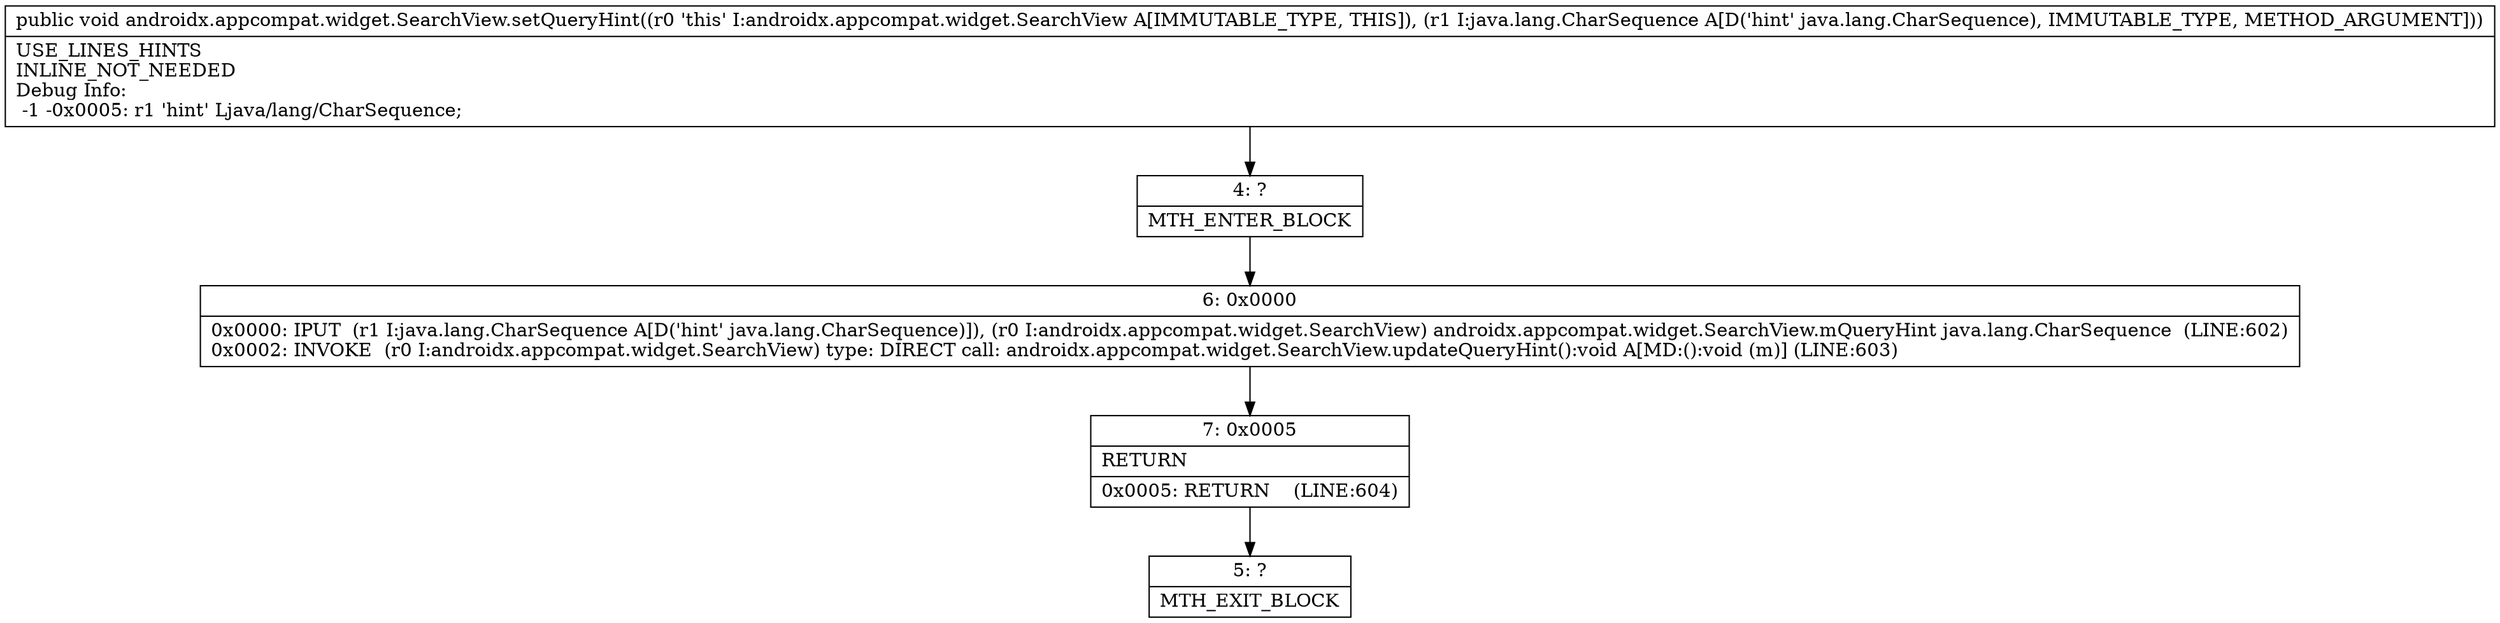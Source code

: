 digraph "CFG forandroidx.appcompat.widget.SearchView.setQueryHint(Ljava\/lang\/CharSequence;)V" {
Node_4 [shape=record,label="{4\:\ ?|MTH_ENTER_BLOCK\l}"];
Node_6 [shape=record,label="{6\:\ 0x0000|0x0000: IPUT  (r1 I:java.lang.CharSequence A[D('hint' java.lang.CharSequence)]), (r0 I:androidx.appcompat.widget.SearchView) androidx.appcompat.widget.SearchView.mQueryHint java.lang.CharSequence  (LINE:602)\l0x0002: INVOKE  (r0 I:androidx.appcompat.widget.SearchView) type: DIRECT call: androidx.appcompat.widget.SearchView.updateQueryHint():void A[MD:():void (m)] (LINE:603)\l}"];
Node_7 [shape=record,label="{7\:\ 0x0005|RETURN\l|0x0005: RETURN    (LINE:604)\l}"];
Node_5 [shape=record,label="{5\:\ ?|MTH_EXIT_BLOCK\l}"];
MethodNode[shape=record,label="{public void androidx.appcompat.widget.SearchView.setQueryHint((r0 'this' I:androidx.appcompat.widget.SearchView A[IMMUTABLE_TYPE, THIS]), (r1 I:java.lang.CharSequence A[D('hint' java.lang.CharSequence), IMMUTABLE_TYPE, METHOD_ARGUMENT]))  | USE_LINES_HINTS\lINLINE_NOT_NEEDED\lDebug Info:\l  \-1 \-0x0005: r1 'hint' Ljava\/lang\/CharSequence;\l}"];
MethodNode -> Node_4;Node_4 -> Node_6;
Node_6 -> Node_7;
Node_7 -> Node_5;
}

